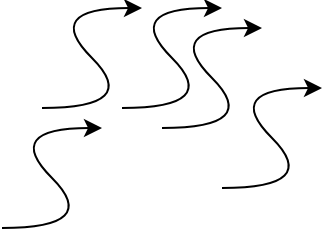 <mxfile version="14.9.8" type="github">
  <diagram id="4McjJYbZN8BIUwtswG4Y" name="Page-1">
    <mxGraphModel dx="1038" dy="583" grid="1" gridSize="10" guides="1" tooltips="1" connect="1" arrows="1" fold="1" page="1" pageScale="1" pageWidth="827" pageHeight="1169" math="0" shadow="0">
      <root>
        <mxCell id="0" />
        <mxCell id="1" parent="0" />
        <mxCell id="YRUYRmSaNX33V8E0-4Sz-9" value="" style="curved=1;endArrow=classic;html=1;" edge="1" parent="1">
          <mxGeometry width="50" height="50" relative="1" as="geometry">
            <mxPoint x="360" y="130" as="sourcePoint" />
            <mxPoint x="410" y="80" as="targetPoint" />
            <Array as="points">
              <mxPoint x="410" y="130" />
              <mxPoint x="360" y="80" />
            </Array>
          </mxGeometry>
        </mxCell>
        <mxCell id="YRUYRmSaNX33V8E0-4Sz-10" value="" style="curved=1;endArrow=classic;html=1;" edge="1" parent="1">
          <mxGeometry width="50" height="50" relative="1" as="geometry">
            <mxPoint x="470" y="110" as="sourcePoint" />
            <mxPoint x="520" y="60" as="targetPoint" />
            <Array as="points">
              <mxPoint x="520" y="110" />
              <mxPoint x="470" y="60" />
            </Array>
          </mxGeometry>
        </mxCell>
        <mxCell id="YRUYRmSaNX33V8E0-4Sz-11" value="" style="curved=1;endArrow=classic;html=1;fontFamily=Helvetica;fontSize=11;fontColor=#000000;align=center;strokeColor=#000000;" edge="1" parent="1">
          <mxGeometry width="50" height="50" relative="1" as="geometry">
            <mxPoint x="380" y="70" as="sourcePoint" />
            <mxPoint x="430" y="20" as="targetPoint" />
            <Array as="points">
              <mxPoint x="430" y="70" />
              <mxPoint x="380" y="20" />
            </Array>
          </mxGeometry>
        </mxCell>
        <mxCell id="YRUYRmSaNX33V8E0-4Sz-12" value="" style="curved=1;endArrow=classic;html=1;" edge="1" parent="1">
          <mxGeometry width="50" height="50" relative="1" as="geometry">
            <mxPoint x="420" y="70" as="sourcePoint" />
            <mxPoint x="470" y="20" as="targetPoint" />
            <Array as="points">
              <mxPoint x="470" y="70" />
              <mxPoint x="420" y="20" />
            </Array>
          </mxGeometry>
        </mxCell>
        <mxCell id="YRUYRmSaNX33V8E0-4Sz-13" value="" style="curved=1;endArrow=classic;html=1;" edge="1" parent="1">
          <mxGeometry width="50" height="50" relative="1" as="geometry">
            <mxPoint x="440" y="80" as="sourcePoint" />
            <mxPoint x="490" y="30" as="targetPoint" />
            <Array as="points">
              <mxPoint x="490" y="80" />
              <mxPoint x="440" y="30" />
            </Array>
          </mxGeometry>
        </mxCell>
      </root>
    </mxGraphModel>
  </diagram>
</mxfile>
